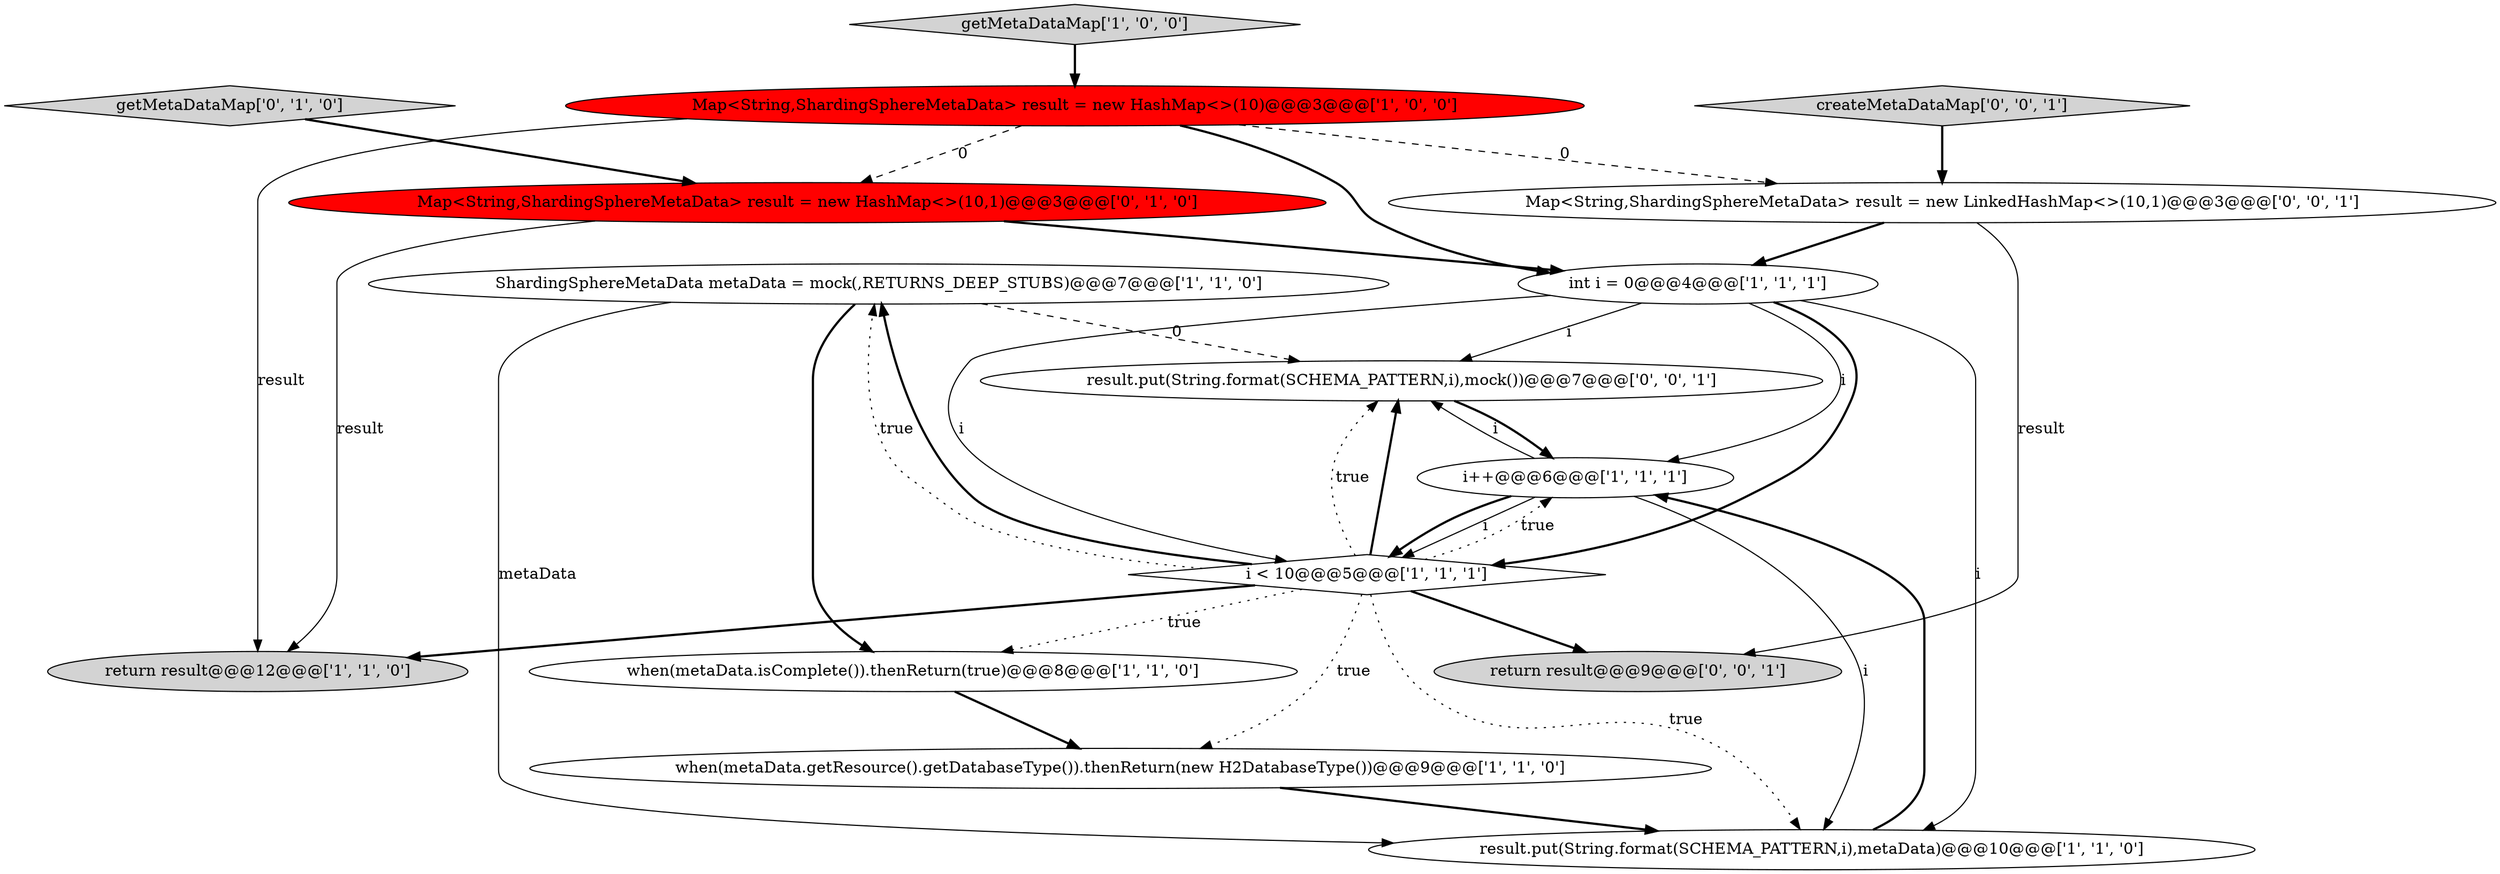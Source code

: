 digraph {
1 [style = filled, label = "ShardingSphereMetaData metaData = mock(,RETURNS_DEEP_STUBS)@@@7@@@['1', '1', '0']", fillcolor = white, shape = ellipse image = "AAA0AAABBB1BBB"];
12 [style = filled, label = "result.put(String.format(SCHEMA_PATTERN,i),mock())@@@7@@@['0', '0', '1']", fillcolor = white, shape = ellipse image = "AAA0AAABBB3BBB"];
8 [style = filled, label = "Map<String,ShardingSphereMetaData> result = new HashMap<>(10)@@@3@@@['1', '0', '0']", fillcolor = red, shape = ellipse image = "AAA1AAABBB1BBB"];
11 [style = filled, label = "Map<String,ShardingSphereMetaData> result = new HashMap<>(10,1)@@@3@@@['0', '1', '0']", fillcolor = red, shape = ellipse image = "AAA1AAABBB2BBB"];
15 [style = filled, label = "createMetaDataMap['0', '0', '1']", fillcolor = lightgray, shape = diamond image = "AAA0AAABBB3BBB"];
10 [style = filled, label = "getMetaDataMap['0', '1', '0']", fillcolor = lightgray, shape = diamond image = "AAA0AAABBB2BBB"];
0 [style = filled, label = "i < 10@@@5@@@['1', '1', '1']", fillcolor = white, shape = diamond image = "AAA0AAABBB1BBB"];
5 [style = filled, label = "getMetaDataMap['1', '0', '0']", fillcolor = lightgray, shape = diamond image = "AAA0AAABBB1BBB"];
7 [style = filled, label = "i++@@@6@@@['1', '1', '1']", fillcolor = white, shape = ellipse image = "AAA0AAABBB1BBB"];
3 [style = filled, label = "return result@@@12@@@['1', '1', '0']", fillcolor = lightgray, shape = ellipse image = "AAA0AAABBB1BBB"];
9 [style = filled, label = "when(metaData.getResource().getDatabaseType()).thenReturn(new H2DatabaseType())@@@9@@@['1', '1', '0']", fillcolor = white, shape = ellipse image = "AAA0AAABBB1BBB"];
14 [style = filled, label = "Map<String,ShardingSphereMetaData> result = new LinkedHashMap<>(10,1)@@@3@@@['0', '0', '1']", fillcolor = white, shape = ellipse image = "AAA0AAABBB3BBB"];
6 [style = filled, label = "when(metaData.isComplete()).thenReturn(true)@@@8@@@['1', '1', '0']", fillcolor = white, shape = ellipse image = "AAA0AAABBB1BBB"];
13 [style = filled, label = "return result@@@9@@@['0', '0', '1']", fillcolor = lightgray, shape = ellipse image = "AAA0AAABBB3BBB"];
4 [style = filled, label = "result.put(String.format(SCHEMA_PATTERN,i),metaData)@@@10@@@['1', '1', '0']", fillcolor = white, shape = ellipse image = "AAA0AAABBB1BBB"];
2 [style = filled, label = "int i = 0@@@4@@@['1', '1', '1']", fillcolor = white, shape = ellipse image = "AAA0AAABBB1BBB"];
0->3 [style = bold, label=""];
5->8 [style = bold, label=""];
0->12 [style = dotted, label="true"];
0->13 [style = bold, label=""];
15->14 [style = bold, label=""];
0->12 [style = bold, label=""];
9->4 [style = bold, label=""];
0->4 [style = dotted, label="true"];
7->0 [style = solid, label="i"];
7->0 [style = bold, label=""];
8->14 [style = dashed, label="0"];
0->6 [style = dotted, label="true"];
7->4 [style = solid, label="i"];
12->7 [style = bold, label=""];
11->2 [style = bold, label=""];
4->7 [style = bold, label=""];
7->12 [style = solid, label="i"];
1->12 [style = dashed, label="0"];
2->0 [style = bold, label=""];
1->6 [style = bold, label=""];
11->3 [style = solid, label="result"];
8->2 [style = bold, label=""];
0->1 [style = bold, label=""];
2->12 [style = solid, label="i"];
2->4 [style = solid, label="i"];
2->0 [style = solid, label="i"];
14->2 [style = bold, label=""];
8->3 [style = solid, label="result"];
14->13 [style = solid, label="result"];
6->9 [style = bold, label=""];
8->11 [style = dashed, label="0"];
1->4 [style = solid, label="metaData"];
0->9 [style = dotted, label="true"];
0->7 [style = dotted, label="true"];
0->1 [style = dotted, label="true"];
10->11 [style = bold, label=""];
2->7 [style = solid, label="i"];
}
